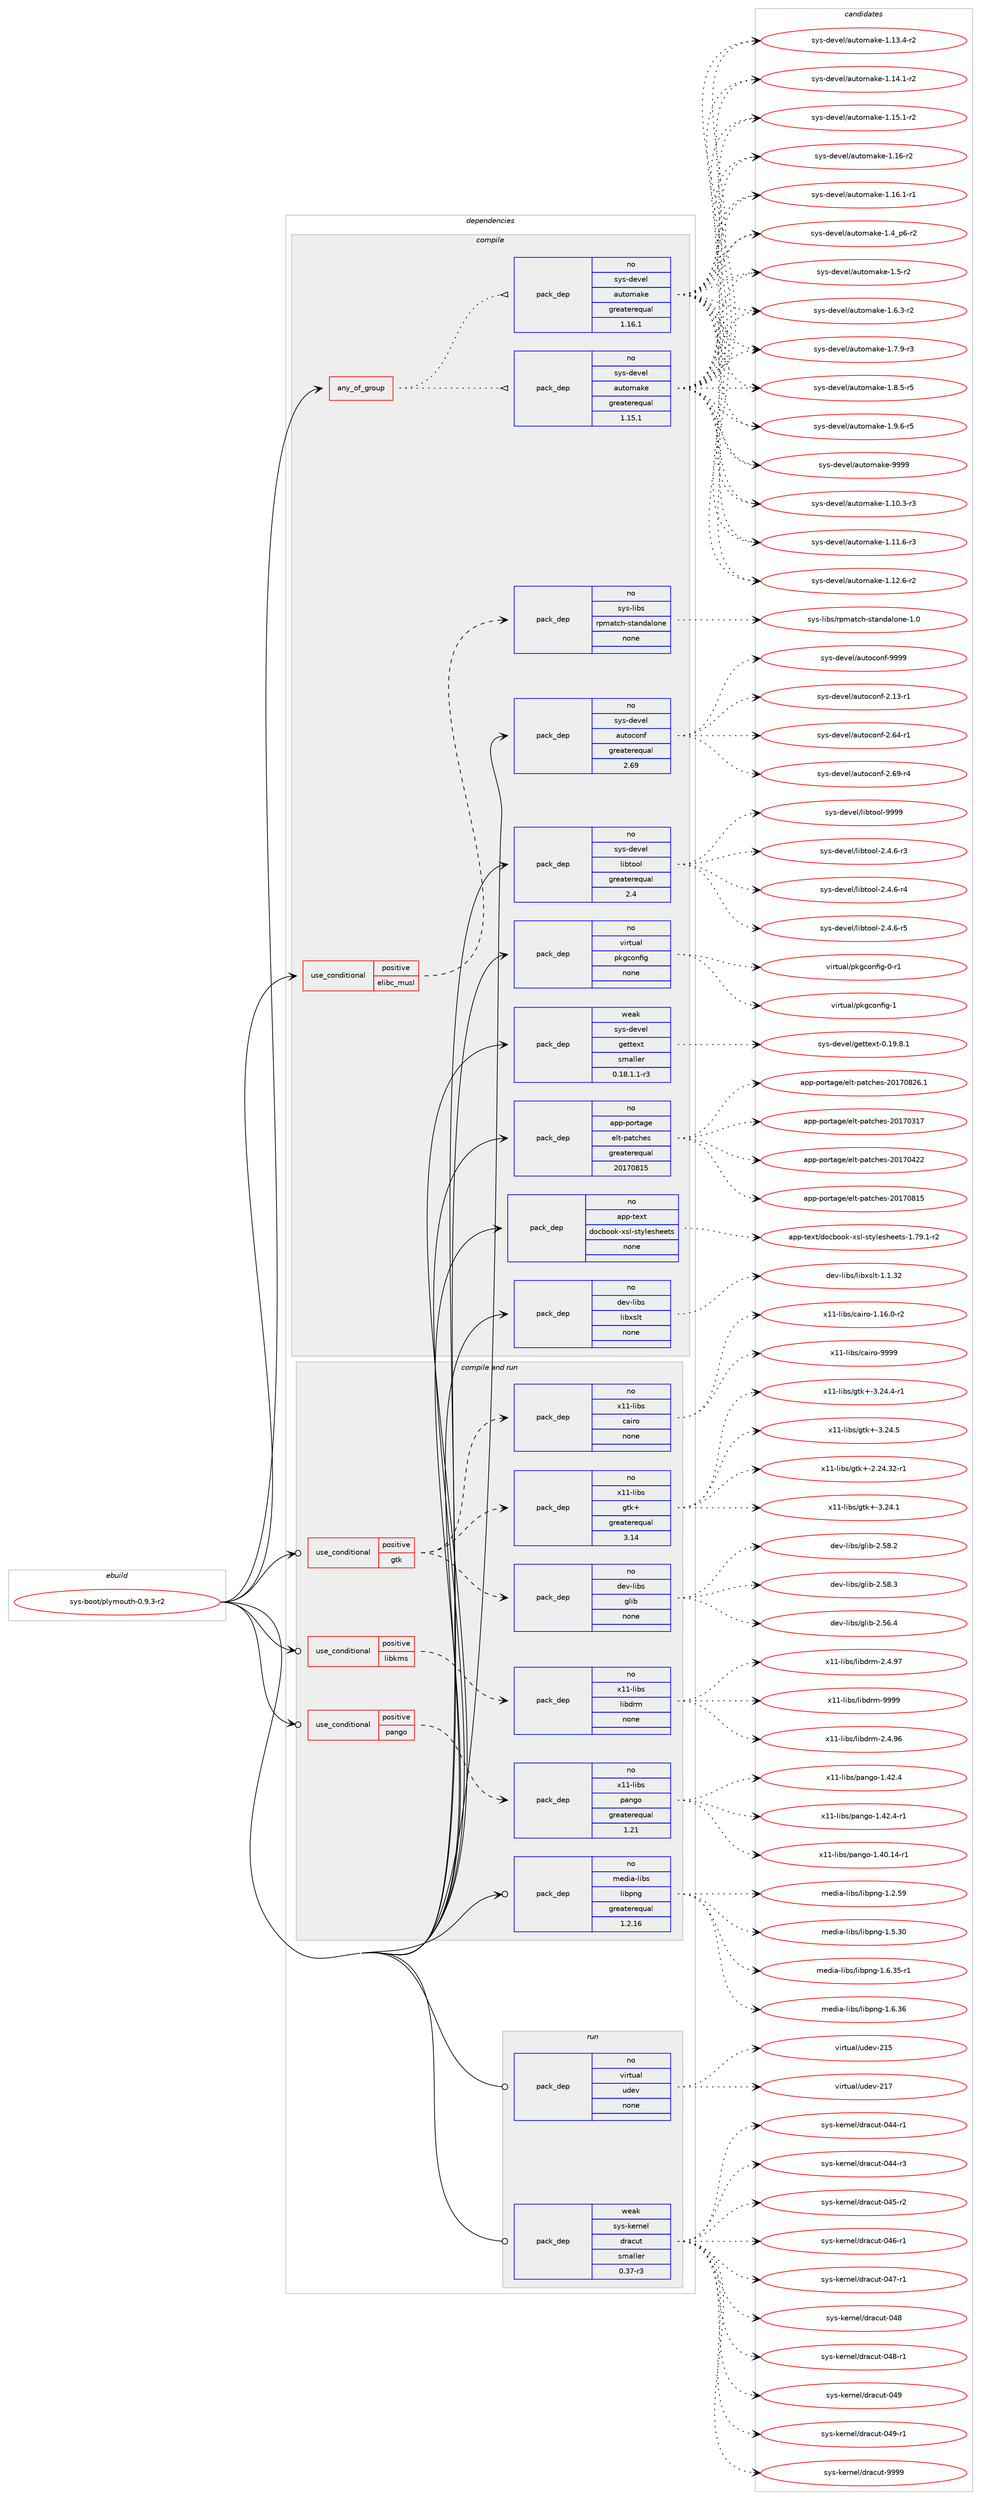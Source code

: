 digraph prolog {

# *************
# Graph options
# *************

newrank=true;
concentrate=true;
compound=true;
graph [rankdir=LR,fontname=Helvetica,fontsize=10,ranksep=1.5];#, ranksep=2.5, nodesep=0.2];
edge  [arrowhead=vee];
node  [fontname=Helvetica,fontsize=10];

# **********
# The ebuild
# **********

subgraph cluster_leftcol {
color=gray;
rank=same;
label=<<i>ebuild</i>>;
id [label="sys-boot/plymouth-0.9.3-r2", color=red, width=4, href="../sys-boot/plymouth-0.9.3-r2.svg"];
}

# ****************
# The dependencies
# ****************

subgraph cluster_midcol {
color=gray;
label=<<i>dependencies</i>>;
subgraph cluster_compile {
fillcolor="#eeeeee";
style=filled;
label=<<i>compile</i>>;
subgraph any27301 {
dependency1719548 [label=<<TABLE BORDER="0" CELLBORDER="1" CELLSPACING="0" CELLPADDING="4"><TR><TD CELLPADDING="10">any_of_group</TD></TR></TABLE>>, shape=none, color=red];subgraph pack1233144 {
dependency1719549 [label=<<TABLE BORDER="0" CELLBORDER="1" CELLSPACING="0" CELLPADDING="4" WIDTH="220"><TR><TD ROWSPAN="6" CELLPADDING="30">pack_dep</TD></TR><TR><TD WIDTH="110">no</TD></TR><TR><TD>sys-devel</TD></TR><TR><TD>automake</TD></TR><TR><TD>greaterequal</TD></TR><TR><TD>1.16.1</TD></TR></TABLE>>, shape=none, color=blue];
}
dependency1719548:e -> dependency1719549:w [weight=20,style="dotted",arrowhead="oinv"];
subgraph pack1233145 {
dependency1719550 [label=<<TABLE BORDER="0" CELLBORDER="1" CELLSPACING="0" CELLPADDING="4" WIDTH="220"><TR><TD ROWSPAN="6" CELLPADDING="30">pack_dep</TD></TR><TR><TD WIDTH="110">no</TD></TR><TR><TD>sys-devel</TD></TR><TR><TD>automake</TD></TR><TR><TD>greaterequal</TD></TR><TR><TD>1.15.1</TD></TR></TABLE>>, shape=none, color=blue];
}
dependency1719548:e -> dependency1719550:w [weight=20,style="dotted",arrowhead="oinv"];
}
id:e -> dependency1719548:w [weight=20,style="solid",arrowhead="vee"];
subgraph cond458223 {
dependency1719551 [label=<<TABLE BORDER="0" CELLBORDER="1" CELLSPACING="0" CELLPADDING="4"><TR><TD ROWSPAN="3" CELLPADDING="10">use_conditional</TD></TR><TR><TD>positive</TD></TR><TR><TD>elibc_musl</TD></TR></TABLE>>, shape=none, color=red];
subgraph pack1233146 {
dependency1719552 [label=<<TABLE BORDER="0" CELLBORDER="1" CELLSPACING="0" CELLPADDING="4" WIDTH="220"><TR><TD ROWSPAN="6" CELLPADDING="30">pack_dep</TD></TR><TR><TD WIDTH="110">no</TD></TR><TR><TD>sys-libs</TD></TR><TR><TD>rpmatch-standalone</TD></TR><TR><TD>none</TD></TR><TR><TD></TD></TR></TABLE>>, shape=none, color=blue];
}
dependency1719551:e -> dependency1719552:w [weight=20,style="dashed",arrowhead="vee"];
}
id:e -> dependency1719551:w [weight=20,style="solid",arrowhead="vee"];
subgraph pack1233147 {
dependency1719553 [label=<<TABLE BORDER="0" CELLBORDER="1" CELLSPACING="0" CELLPADDING="4" WIDTH="220"><TR><TD ROWSPAN="6" CELLPADDING="30">pack_dep</TD></TR><TR><TD WIDTH="110">no</TD></TR><TR><TD>app-portage</TD></TR><TR><TD>elt-patches</TD></TR><TR><TD>greaterequal</TD></TR><TR><TD>20170815</TD></TR></TABLE>>, shape=none, color=blue];
}
id:e -> dependency1719553:w [weight=20,style="solid",arrowhead="vee"];
subgraph pack1233148 {
dependency1719554 [label=<<TABLE BORDER="0" CELLBORDER="1" CELLSPACING="0" CELLPADDING="4" WIDTH="220"><TR><TD ROWSPAN="6" CELLPADDING="30">pack_dep</TD></TR><TR><TD WIDTH="110">no</TD></TR><TR><TD>app-text</TD></TR><TR><TD>docbook-xsl-stylesheets</TD></TR><TR><TD>none</TD></TR><TR><TD></TD></TR></TABLE>>, shape=none, color=blue];
}
id:e -> dependency1719554:w [weight=20,style="solid",arrowhead="vee"];
subgraph pack1233149 {
dependency1719555 [label=<<TABLE BORDER="0" CELLBORDER="1" CELLSPACING="0" CELLPADDING="4" WIDTH="220"><TR><TD ROWSPAN="6" CELLPADDING="30">pack_dep</TD></TR><TR><TD WIDTH="110">no</TD></TR><TR><TD>dev-libs</TD></TR><TR><TD>libxslt</TD></TR><TR><TD>none</TD></TR><TR><TD></TD></TR></TABLE>>, shape=none, color=blue];
}
id:e -> dependency1719555:w [weight=20,style="solid",arrowhead="vee"];
subgraph pack1233150 {
dependency1719556 [label=<<TABLE BORDER="0" CELLBORDER="1" CELLSPACING="0" CELLPADDING="4" WIDTH="220"><TR><TD ROWSPAN="6" CELLPADDING="30">pack_dep</TD></TR><TR><TD WIDTH="110">no</TD></TR><TR><TD>sys-devel</TD></TR><TR><TD>autoconf</TD></TR><TR><TD>greaterequal</TD></TR><TR><TD>2.69</TD></TR></TABLE>>, shape=none, color=blue];
}
id:e -> dependency1719556:w [weight=20,style="solid",arrowhead="vee"];
subgraph pack1233151 {
dependency1719557 [label=<<TABLE BORDER="0" CELLBORDER="1" CELLSPACING="0" CELLPADDING="4" WIDTH="220"><TR><TD ROWSPAN="6" CELLPADDING="30">pack_dep</TD></TR><TR><TD WIDTH="110">no</TD></TR><TR><TD>sys-devel</TD></TR><TR><TD>libtool</TD></TR><TR><TD>greaterequal</TD></TR><TR><TD>2.4</TD></TR></TABLE>>, shape=none, color=blue];
}
id:e -> dependency1719557:w [weight=20,style="solid",arrowhead="vee"];
subgraph pack1233152 {
dependency1719558 [label=<<TABLE BORDER="0" CELLBORDER="1" CELLSPACING="0" CELLPADDING="4" WIDTH="220"><TR><TD ROWSPAN="6" CELLPADDING="30">pack_dep</TD></TR><TR><TD WIDTH="110">no</TD></TR><TR><TD>virtual</TD></TR><TR><TD>pkgconfig</TD></TR><TR><TD>none</TD></TR><TR><TD></TD></TR></TABLE>>, shape=none, color=blue];
}
id:e -> dependency1719558:w [weight=20,style="solid",arrowhead="vee"];
subgraph pack1233153 {
dependency1719559 [label=<<TABLE BORDER="0" CELLBORDER="1" CELLSPACING="0" CELLPADDING="4" WIDTH="220"><TR><TD ROWSPAN="6" CELLPADDING="30">pack_dep</TD></TR><TR><TD WIDTH="110">weak</TD></TR><TR><TD>sys-devel</TD></TR><TR><TD>gettext</TD></TR><TR><TD>smaller</TD></TR><TR><TD>0.18.1.1-r3</TD></TR></TABLE>>, shape=none, color=blue];
}
id:e -> dependency1719559:w [weight=20,style="solid",arrowhead="vee"];
}
subgraph cluster_compileandrun {
fillcolor="#eeeeee";
style=filled;
label=<<i>compile and run</i>>;
subgraph cond458224 {
dependency1719560 [label=<<TABLE BORDER="0" CELLBORDER="1" CELLSPACING="0" CELLPADDING="4"><TR><TD ROWSPAN="3" CELLPADDING="10">use_conditional</TD></TR><TR><TD>positive</TD></TR><TR><TD>gtk</TD></TR></TABLE>>, shape=none, color=red];
subgraph pack1233154 {
dependency1719561 [label=<<TABLE BORDER="0" CELLBORDER="1" CELLSPACING="0" CELLPADDING="4" WIDTH="220"><TR><TD ROWSPAN="6" CELLPADDING="30">pack_dep</TD></TR><TR><TD WIDTH="110">no</TD></TR><TR><TD>dev-libs</TD></TR><TR><TD>glib</TD></TR><TR><TD>none</TD></TR><TR><TD></TD></TR></TABLE>>, shape=none, color=blue];
}
dependency1719560:e -> dependency1719561:w [weight=20,style="dashed",arrowhead="vee"];
subgraph pack1233155 {
dependency1719562 [label=<<TABLE BORDER="0" CELLBORDER="1" CELLSPACING="0" CELLPADDING="4" WIDTH="220"><TR><TD ROWSPAN="6" CELLPADDING="30">pack_dep</TD></TR><TR><TD WIDTH="110">no</TD></TR><TR><TD>x11-libs</TD></TR><TR><TD>gtk+</TD></TR><TR><TD>greaterequal</TD></TR><TR><TD>3.14</TD></TR></TABLE>>, shape=none, color=blue];
}
dependency1719560:e -> dependency1719562:w [weight=20,style="dashed",arrowhead="vee"];
subgraph pack1233156 {
dependency1719563 [label=<<TABLE BORDER="0" CELLBORDER="1" CELLSPACING="0" CELLPADDING="4" WIDTH="220"><TR><TD ROWSPAN="6" CELLPADDING="30">pack_dep</TD></TR><TR><TD WIDTH="110">no</TD></TR><TR><TD>x11-libs</TD></TR><TR><TD>cairo</TD></TR><TR><TD>none</TD></TR><TR><TD></TD></TR></TABLE>>, shape=none, color=blue];
}
dependency1719560:e -> dependency1719563:w [weight=20,style="dashed",arrowhead="vee"];
}
id:e -> dependency1719560:w [weight=20,style="solid",arrowhead="odotvee"];
subgraph cond458225 {
dependency1719564 [label=<<TABLE BORDER="0" CELLBORDER="1" CELLSPACING="0" CELLPADDING="4"><TR><TD ROWSPAN="3" CELLPADDING="10">use_conditional</TD></TR><TR><TD>positive</TD></TR><TR><TD>libkms</TD></TR></TABLE>>, shape=none, color=red];
subgraph pack1233157 {
dependency1719565 [label=<<TABLE BORDER="0" CELLBORDER="1" CELLSPACING="0" CELLPADDING="4" WIDTH="220"><TR><TD ROWSPAN="6" CELLPADDING="30">pack_dep</TD></TR><TR><TD WIDTH="110">no</TD></TR><TR><TD>x11-libs</TD></TR><TR><TD>libdrm</TD></TR><TR><TD>none</TD></TR><TR><TD></TD></TR></TABLE>>, shape=none, color=blue];
}
dependency1719564:e -> dependency1719565:w [weight=20,style="dashed",arrowhead="vee"];
}
id:e -> dependency1719564:w [weight=20,style="solid",arrowhead="odotvee"];
subgraph cond458226 {
dependency1719566 [label=<<TABLE BORDER="0" CELLBORDER="1" CELLSPACING="0" CELLPADDING="4"><TR><TD ROWSPAN="3" CELLPADDING="10">use_conditional</TD></TR><TR><TD>positive</TD></TR><TR><TD>pango</TD></TR></TABLE>>, shape=none, color=red];
subgraph pack1233158 {
dependency1719567 [label=<<TABLE BORDER="0" CELLBORDER="1" CELLSPACING="0" CELLPADDING="4" WIDTH="220"><TR><TD ROWSPAN="6" CELLPADDING="30">pack_dep</TD></TR><TR><TD WIDTH="110">no</TD></TR><TR><TD>x11-libs</TD></TR><TR><TD>pango</TD></TR><TR><TD>greaterequal</TD></TR><TR><TD>1.21</TD></TR></TABLE>>, shape=none, color=blue];
}
dependency1719566:e -> dependency1719567:w [weight=20,style="dashed",arrowhead="vee"];
}
id:e -> dependency1719566:w [weight=20,style="solid",arrowhead="odotvee"];
subgraph pack1233159 {
dependency1719568 [label=<<TABLE BORDER="0" CELLBORDER="1" CELLSPACING="0" CELLPADDING="4" WIDTH="220"><TR><TD ROWSPAN="6" CELLPADDING="30">pack_dep</TD></TR><TR><TD WIDTH="110">no</TD></TR><TR><TD>media-libs</TD></TR><TR><TD>libpng</TD></TR><TR><TD>greaterequal</TD></TR><TR><TD>1.2.16</TD></TR></TABLE>>, shape=none, color=blue];
}
id:e -> dependency1719568:w [weight=20,style="solid",arrowhead="odotvee"];
}
subgraph cluster_run {
fillcolor="#eeeeee";
style=filled;
label=<<i>run</i>>;
subgraph pack1233160 {
dependency1719569 [label=<<TABLE BORDER="0" CELLBORDER="1" CELLSPACING="0" CELLPADDING="4" WIDTH="220"><TR><TD ROWSPAN="6" CELLPADDING="30">pack_dep</TD></TR><TR><TD WIDTH="110">no</TD></TR><TR><TD>virtual</TD></TR><TR><TD>udev</TD></TR><TR><TD>none</TD></TR><TR><TD></TD></TR></TABLE>>, shape=none, color=blue];
}
id:e -> dependency1719569:w [weight=20,style="solid",arrowhead="odot"];
subgraph pack1233161 {
dependency1719570 [label=<<TABLE BORDER="0" CELLBORDER="1" CELLSPACING="0" CELLPADDING="4" WIDTH="220"><TR><TD ROWSPAN="6" CELLPADDING="30">pack_dep</TD></TR><TR><TD WIDTH="110">weak</TD></TR><TR><TD>sys-kernel</TD></TR><TR><TD>dracut</TD></TR><TR><TD>smaller</TD></TR><TR><TD>0.37-r3</TD></TR></TABLE>>, shape=none, color=blue];
}
id:e -> dependency1719570:w [weight=20,style="solid",arrowhead="odot"];
}
}

# **************
# The candidates
# **************

subgraph cluster_choices {
rank=same;
color=gray;
label=<<i>candidates</i>>;

subgraph choice1233144 {
color=black;
nodesep=1;
choice11512111545100101118101108479711711611110997107101454946494846514511451 [label="sys-devel/automake-1.10.3-r3", color=red, width=4,href="../sys-devel/automake-1.10.3-r3.svg"];
choice11512111545100101118101108479711711611110997107101454946494946544511451 [label="sys-devel/automake-1.11.6-r3", color=red, width=4,href="../sys-devel/automake-1.11.6-r3.svg"];
choice11512111545100101118101108479711711611110997107101454946495046544511450 [label="sys-devel/automake-1.12.6-r2", color=red, width=4,href="../sys-devel/automake-1.12.6-r2.svg"];
choice11512111545100101118101108479711711611110997107101454946495146524511450 [label="sys-devel/automake-1.13.4-r2", color=red, width=4,href="../sys-devel/automake-1.13.4-r2.svg"];
choice11512111545100101118101108479711711611110997107101454946495246494511450 [label="sys-devel/automake-1.14.1-r2", color=red, width=4,href="../sys-devel/automake-1.14.1-r2.svg"];
choice11512111545100101118101108479711711611110997107101454946495346494511450 [label="sys-devel/automake-1.15.1-r2", color=red, width=4,href="../sys-devel/automake-1.15.1-r2.svg"];
choice1151211154510010111810110847971171161111099710710145494649544511450 [label="sys-devel/automake-1.16-r2", color=red, width=4,href="../sys-devel/automake-1.16-r2.svg"];
choice11512111545100101118101108479711711611110997107101454946495446494511449 [label="sys-devel/automake-1.16.1-r1", color=red, width=4,href="../sys-devel/automake-1.16.1-r1.svg"];
choice115121115451001011181011084797117116111109971071014549465295112544511450 [label="sys-devel/automake-1.4_p6-r2", color=red, width=4,href="../sys-devel/automake-1.4_p6-r2.svg"];
choice11512111545100101118101108479711711611110997107101454946534511450 [label="sys-devel/automake-1.5-r2", color=red, width=4,href="../sys-devel/automake-1.5-r2.svg"];
choice115121115451001011181011084797117116111109971071014549465446514511450 [label="sys-devel/automake-1.6.3-r2", color=red, width=4,href="../sys-devel/automake-1.6.3-r2.svg"];
choice115121115451001011181011084797117116111109971071014549465546574511451 [label="sys-devel/automake-1.7.9-r3", color=red, width=4,href="../sys-devel/automake-1.7.9-r3.svg"];
choice115121115451001011181011084797117116111109971071014549465646534511453 [label="sys-devel/automake-1.8.5-r5", color=red, width=4,href="../sys-devel/automake-1.8.5-r5.svg"];
choice115121115451001011181011084797117116111109971071014549465746544511453 [label="sys-devel/automake-1.9.6-r5", color=red, width=4,href="../sys-devel/automake-1.9.6-r5.svg"];
choice115121115451001011181011084797117116111109971071014557575757 [label="sys-devel/automake-9999", color=red, width=4,href="../sys-devel/automake-9999.svg"];
dependency1719549:e -> choice11512111545100101118101108479711711611110997107101454946494846514511451:w [style=dotted,weight="100"];
dependency1719549:e -> choice11512111545100101118101108479711711611110997107101454946494946544511451:w [style=dotted,weight="100"];
dependency1719549:e -> choice11512111545100101118101108479711711611110997107101454946495046544511450:w [style=dotted,weight="100"];
dependency1719549:e -> choice11512111545100101118101108479711711611110997107101454946495146524511450:w [style=dotted,weight="100"];
dependency1719549:e -> choice11512111545100101118101108479711711611110997107101454946495246494511450:w [style=dotted,weight="100"];
dependency1719549:e -> choice11512111545100101118101108479711711611110997107101454946495346494511450:w [style=dotted,weight="100"];
dependency1719549:e -> choice1151211154510010111810110847971171161111099710710145494649544511450:w [style=dotted,weight="100"];
dependency1719549:e -> choice11512111545100101118101108479711711611110997107101454946495446494511449:w [style=dotted,weight="100"];
dependency1719549:e -> choice115121115451001011181011084797117116111109971071014549465295112544511450:w [style=dotted,weight="100"];
dependency1719549:e -> choice11512111545100101118101108479711711611110997107101454946534511450:w [style=dotted,weight="100"];
dependency1719549:e -> choice115121115451001011181011084797117116111109971071014549465446514511450:w [style=dotted,weight="100"];
dependency1719549:e -> choice115121115451001011181011084797117116111109971071014549465546574511451:w [style=dotted,weight="100"];
dependency1719549:e -> choice115121115451001011181011084797117116111109971071014549465646534511453:w [style=dotted,weight="100"];
dependency1719549:e -> choice115121115451001011181011084797117116111109971071014549465746544511453:w [style=dotted,weight="100"];
dependency1719549:e -> choice115121115451001011181011084797117116111109971071014557575757:w [style=dotted,weight="100"];
}
subgraph choice1233145 {
color=black;
nodesep=1;
choice11512111545100101118101108479711711611110997107101454946494846514511451 [label="sys-devel/automake-1.10.3-r3", color=red, width=4,href="../sys-devel/automake-1.10.3-r3.svg"];
choice11512111545100101118101108479711711611110997107101454946494946544511451 [label="sys-devel/automake-1.11.6-r3", color=red, width=4,href="../sys-devel/automake-1.11.6-r3.svg"];
choice11512111545100101118101108479711711611110997107101454946495046544511450 [label="sys-devel/automake-1.12.6-r2", color=red, width=4,href="../sys-devel/automake-1.12.6-r2.svg"];
choice11512111545100101118101108479711711611110997107101454946495146524511450 [label="sys-devel/automake-1.13.4-r2", color=red, width=4,href="../sys-devel/automake-1.13.4-r2.svg"];
choice11512111545100101118101108479711711611110997107101454946495246494511450 [label="sys-devel/automake-1.14.1-r2", color=red, width=4,href="../sys-devel/automake-1.14.1-r2.svg"];
choice11512111545100101118101108479711711611110997107101454946495346494511450 [label="sys-devel/automake-1.15.1-r2", color=red, width=4,href="../sys-devel/automake-1.15.1-r2.svg"];
choice1151211154510010111810110847971171161111099710710145494649544511450 [label="sys-devel/automake-1.16-r2", color=red, width=4,href="../sys-devel/automake-1.16-r2.svg"];
choice11512111545100101118101108479711711611110997107101454946495446494511449 [label="sys-devel/automake-1.16.1-r1", color=red, width=4,href="../sys-devel/automake-1.16.1-r1.svg"];
choice115121115451001011181011084797117116111109971071014549465295112544511450 [label="sys-devel/automake-1.4_p6-r2", color=red, width=4,href="../sys-devel/automake-1.4_p6-r2.svg"];
choice11512111545100101118101108479711711611110997107101454946534511450 [label="sys-devel/automake-1.5-r2", color=red, width=4,href="../sys-devel/automake-1.5-r2.svg"];
choice115121115451001011181011084797117116111109971071014549465446514511450 [label="sys-devel/automake-1.6.3-r2", color=red, width=4,href="../sys-devel/automake-1.6.3-r2.svg"];
choice115121115451001011181011084797117116111109971071014549465546574511451 [label="sys-devel/automake-1.7.9-r3", color=red, width=4,href="../sys-devel/automake-1.7.9-r3.svg"];
choice115121115451001011181011084797117116111109971071014549465646534511453 [label="sys-devel/automake-1.8.5-r5", color=red, width=4,href="../sys-devel/automake-1.8.5-r5.svg"];
choice115121115451001011181011084797117116111109971071014549465746544511453 [label="sys-devel/automake-1.9.6-r5", color=red, width=4,href="../sys-devel/automake-1.9.6-r5.svg"];
choice115121115451001011181011084797117116111109971071014557575757 [label="sys-devel/automake-9999", color=red, width=4,href="../sys-devel/automake-9999.svg"];
dependency1719550:e -> choice11512111545100101118101108479711711611110997107101454946494846514511451:w [style=dotted,weight="100"];
dependency1719550:e -> choice11512111545100101118101108479711711611110997107101454946494946544511451:w [style=dotted,weight="100"];
dependency1719550:e -> choice11512111545100101118101108479711711611110997107101454946495046544511450:w [style=dotted,weight="100"];
dependency1719550:e -> choice11512111545100101118101108479711711611110997107101454946495146524511450:w [style=dotted,weight="100"];
dependency1719550:e -> choice11512111545100101118101108479711711611110997107101454946495246494511450:w [style=dotted,weight="100"];
dependency1719550:e -> choice11512111545100101118101108479711711611110997107101454946495346494511450:w [style=dotted,weight="100"];
dependency1719550:e -> choice1151211154510010111810110847971171161111099710710145494649544511450:w [style=dotted,weight="100"];
dependency1719550:e -> choice11512111545100101118101108479711711611110997107101454946495446494511449:w [style=dotted,weight="100"];
dependency1719550:e -> choice115121115451001011181011084797117116111109971071014549465295112544511450:w [style=dotted,weight="100"];
dependency1719550:e -> choice11512111545100101118101108479711711611110997107101454946534511450:w [style=dotted,weight="100"];
dependency1719550:e -> choice115121115451001011181011084797117116111109971071014549465446514511450:w [style=dotted,weight="100"];
dependency1719550:e -> choice115121115451001011181011084797117116111109971071014549465546574511451:w [style=dotted,weight="100"];
dependency1719550:e -> choice115121115451001011181011084797117116111109971071014549465646534511453:w [style=dotted,weight="100"];
dependency1719550:e -> choice115121115451001011181011084797117116111109971071014549465746544511453:w [style=dotted,weight="100"];
dependency1719550:e -> choice115121115451001011181011084797117116111109971071014557575757:w [style=dotted,weight="100"];
}
subgraph choice1233146 {
color=black;
nodesep=1;
choice115121115451081059811547114112109971169910445115116971101009710811111010145494648 [label="sys-libs/rpmatch-standalone-1.0", color=red, width=4,href="../sys-libs/rpmatch-standalone-1.0.svg"];
dependency1719552:e -> choice115121115451081059811547114112109971169910445115116971101009710811111010145494648:w [style=dotted,weight="100"];
}
subgraph choice1233147 {
color=black;
nodesep=1;
choice97112112451121111141169710310147101108116451129711699104101115455048495548514955 [label="app-portage/elt-patches-20170317", color=red, width=4,href="../app-portage/elt-patches-20170317.svg"];
choice97112112451121111141169710310147101108116451129711699104101115455048495548525050 [label="app-portage/elt-patches-20170422", color=red, width=4,href="../app-portage/elt-patches-20170422.svg"];
choice97112112451121111141169710310147101108116451129711699104101115455048495548564953 [label="app-portage/elt-patches-20170815", color=red, width=4,href="../app-portage/elt-patches-20170815.svg"];
choice971121124511211111411697103101471011081164511297116991041011154550484955485650544649 [label="app-portage/elt-patches-20170826.1", color=red, width=4,href="../app-portage/elt-patches-20170826.1.svg"];
dependency1719553:e -> choice97112112451121111141169710310147101108116451129711699104101115455048495548514955:w [style=dotted,weight="100"];
dependency1719553:e -> choice97112112451121111141169710310147101108116451129711699104101115455048495548525050:w [style=dotted,weight="100"];
dependency1719553:e -> choice97112112451121111141169710310147101108116451129711699104101115455048495548564953:w [style=dotted,weight="100"];
dependency1719553:e -> choice971121124511211111411697103101471011081164511297116991041011154550484955485650544649:w [style=dotted,weight="100"];
}
subgraph choice1233148 {
color=black;
nodesep=1;
choice97112112451161011201164710011199981111111074512011510845115116121108101115104101101116115454946555746494511450 [label="app-text/docbook-xsl-stylesheets-1.79.1-r2", color=red, width=4,href="../app-text/docbook-xsl-stylesheets-1.79.1-r2.svg"];
dependency1719554:e -> choice97112112451161011201164710011199981111111074512011510845115116121108101115104101101116115454946555746494511450:w [style=dotted,weight="100"];
}
subgraph choice1233149 {
color=black;
nodesep=1;
choice1001011184510810598115471081059812011510811645494649465150 [label="dev-libs/libxslt-1.1.32", color=red, width=4,href="../dev-libs/libxslt-1.1.32.svg"];
dependency1719555:e -> choice1001011184510810598115471081059812011510811645494649465150:w [style=dotted,weight="100"];
}
subgraph choice1233150 {
color=black;
nodesep=1;
choice1151211154510010111810110847971171161119911111010245504649514511449 [label="sys-devel/autoconf-2.13-r1", color=red, width=4,href="../sys-devel/autoconf-2.13-r1.svg"];
choice1151211154510010111810110847971171161119911111010245504654524511449 [label="sys-devel/autoconf-2.64-r1", color=red, width=4,href="../sys-devel/autoconf-2.64-r1.svg"];
choice1151211154510010111810110847971171161119911111010245504654574511452 [label="sys-devel/autoconf-2.69-r4", color=red, width=4,href="../sys-devel/autoconf-2.69-r4.svg"];
choice115121115451001011181011084797117116111991111101024557575757 [label="sys-devel/autoconf-9999", color=red, width=4,href="../sys-devel/autoconf-9999.svg"];
dependency1719556:e -> choice1151211154510010111810110847971171161119911111010245504649514511449:w [style=dotted,weight="100"];
dependency1719556:e -> choice1151211154510010111810110847971171161119911111010245504654524511449:w [style=dotted,weight="100"];
dependency1719556:e -> choice1151211154510010111810110847971171161119911111010245504654574511452:w [style=dotted,weight="100"];
dependency1719556:e -> choice115121115451001011181011084797117116111991111101024557575757:w [style=dotted,weight="100"];
}
subgraph choice1233151 {
color=black;
nodesep=1;
choice1151211154510010111810110847108105981161111111084550465246544511451 [label="sys-devel/libtool-2.4.6-r3", color=red, width=4,href="../sys-devel/libtool-2.4.6-r3.svg"];
choice1151211154510010111810110847108105981161111111084550465246544511452 [label="sys-devel/libtool-2.4.6-r4", color=red, width=4,href="../sys-devel/libtool-2.4.6-r4.svg"];
choice1151211154510010111810110847108105981161111111084550465246544511453 [label="sys-devel/libtool-2.4.6-r5", color=red, width=4,href="../sys-devel/libtool-2.4.6-r5.svg"];
choice1151211154510010111810110847108105981161111111084557575757 [label="sys-devel/libtool-9999", color=red, width=4,href="../sys-devel/libtool-9999.svg"];
dependency1719557:e -> choice1151211154510010111810110847108105981161111111084550465246544511451:w [style=dotted,weight="100"];
dependency1719557:e -> choice1151211154510010111810110847108105981161111111084550465246544511452:w [style=dotted,weight="100"];
dependency1719557:e -> choice1151211154510010111810110847108105981161111111084550465246544511453:w [style=dotted,weight="100"];
dependency1719557:e -> choice1151211154510010111810110847108105981161111111084557575757:w [style=dotted,weight="100"];
}
subgraph choice1233152 {
color=black;
nodesep=1;
choice11810511411611797108471121071039911111010210510345484511449 [label="virtual/pkgconfig-0-r1", color=red, width=4,href="../virtual/pkgconfig-0-r1.svg"];
choice1181051141161179710847112107103991111101021051034549 [label="virtual/pkgconfig-1", color=red, width=4,href="../virtual/pkgconfig-1.svg"];
dependency1719558:e -> choice11810511411611797108471121071039911111010210510345484511449:w [style=dotted,weight="100"];
dependency1719558:e -> choice1181051141161179710847112107103991111101021051034549:w [style=dotted,weight="100"];
}
subgraph choice1233153 {
color=black;
nodesep=1;
choice1151211154510010111810110847103101116116101120116454846495746564649 [label="sys-devel/gettext-0.19.8.1", color=red, width=4,href="../sys-devel/gettext-0.19.8.1.svg"];
dependency1719559:e -> choice1151211154510010111810110847103101116116101120116454846495746564649:w [style=dotted,weight="100"];
}
subgraph choice1233154 {
color=black;
nodesep=1;
choice1001011184510810598115471031081059845504653544652 [label="dev-libs/glib-2.56.4", color=red, width=4,href="../dev-libs/glib-2.56.4.svg"];
choice1001011184510810598115471031081059845504653564650 [label="dev-libs/glib-2.58.2", color=red, width=4,href="../dev-libs/glib-2.58.2.svg"];
choice1001011184510810598115471031081059845504653564651 [label="dev-libs/glib-2.58.3", color=red, width=4,href="../dev-libs/glib-2.58.3.svg"];
dependency1719561:e -> choice1001011184510810598115471031081059845504653544652:w [style=dotted,weight="100"];
dependency1719561:e -> choice1001011184510810598115471031081059845504653564650:w [style=dotted,weight="100"];
dependency1719561:e -> choice1001011184510810598115471031081059845504653564651:w [style=dotted,weight="100"];
}
subgraph choice1233155 {
color=black;
nodesep=1;
choice12049494510810598115471031161074345504650524651504511449 [label="x11-libs/gtk+-2.24.32-r1", color=red, width=4,href="../x11-libs/gtk+-2.24.32-r1.svg"];
choice12049494510810598115471031161074345514650524649 [label="x11-libs/gtk+-3.24.1", color=red, width=4,href="../x11-libs/gtk+-3.24.1.svg"];
choice120494945108105981154710311610743455146505246524511449 [label="x11-libs/gtk+-3.24.4-r1", color=red, width=4,href="../x11-libs/gtk+-3.24.4-r1.svg"];
choice12049494510810598115471031161074345514650524653 [label="x11-libs/gtk+-3.24.5", color=red, width=4,href="../x11-libs/gtk+-3.24.5.svg"];
dependency1719562:e -> choice12049494510810598115471031161074345504650524651504511449:w [style=dotted,weight="100"];
dependency1719562:e -> choice12049494510810598115471031161074345514650524649:w [style=dotted,weight="100"];
dependency1719562:e -> choice120494945108105981154710311610743455146505246524511449:w [style=dotted,weight="100"];
dependency1719562:e -> choice12049494510810598115471031161074345514650524653:w [style=dotted,weight="100"];
}
subgraph choice1233156 {
color=black;
nodesep=1;
choice12049494510810598115479997105114111454946495446484511450 [label="x11-libs/cairo-1.16.0-r2", color=red, width=4,href="../x11-libs/cairo-1.16.0-r2.svg"];
choice120494945108105981154799971051141114557575757 [label="x11-libs/cairo-9999", color=red, width=4,href="../x11-libs/cairo-9999.svg"];
dependency1719563:e -> choice12049494510810598115479997105114111454946495446484511450:w [style=dotted,weight="100"];
dependency1719563:e -> choice120494945108105981154799971051141114557575757:w [style=dotted,weight="100"];
}
subgraph choice1233157 {
color=black;
nodesep=1;
choice12049494510810598115471081059810011410945504652465754 [label="x11-libs/libdrm-2.4.96", color=red, width=4,href="../x11-libs/libdrm-2.4.96.svg"];
choice12049494510810598115471081059810011410945504652465755 [label="x11-libs/libdrm-2.4.97", color=red, width=4,href="../x11-libs/libdrm-2.4.97.svg"];
choice1204949451081059811547108105981001141094557575757 [label="x11-libs/libdrm-9999", color=red, width=4,href="../x11-libs/libdrm-9999.svg"];
dependency1719565:e -> choice12049494510810598115471081059810011410945504652465754:w [style=dotted,weight="100"];
dependency1719565:e -> choice12049494510810598115471081059810011410945504652465755:w [style=dotted,weight="100"];
dependency1719565:e -> choice1204949451081059811547108105981001141094557575757:w [style=dotted,weight="100"];
}
subgraph choice1233158 {
color=black;
nodesep=1;
choice12049494510810598115471129711010311145494652484649524511449 [label="x11-libs/pango-1.40.14-r1", color=red, width=4,href="../x11-libs/pango-1.40.14-r1.svg"];
choice12049494510810598115471129711010311145494652504652 [label="x11-libs/pango-1.42.4", color=red, width=4,href="../x11-libs/pango-1.42.4.svg"];
choice120494945108105981154711297110103111454946525046524511449 [label="x11-libs/pango-1.42.4-r1", color=red, width=4,href="../x11-libs/pango-1.42.4-r1.svg"];
dependency1719567:e -> choice12049494510810598115471129711010311145494652484649524511449:w [style=dotted,weight="100"];
dependency1719567:e -> choice12049494510810598115471129711010311145494652504652:w [style=dotted,weight="100"];
dependency1719567:e -> choice120494945108105981154711297110103111454946525046524511449:w [style=dotted,weight="100"];
}
subgraph choice1233159 {
color=black;
nodesep=1;
choice109101100105974510810598115471081059811211010345494650465357 [label="media-libs/libpng-1.2.59", color=red, width=4,href="../media-libs/libpng-1.2.59.svg"];
choice109101100105974510810598115471081059811211010345494653465148 [label="media-libs/libpng-1.5.30", color=red, width=4,href="../media-libs/libpng-1.5.30.svg"];
choice1091011001059745108105981154710810598112110103454946544651534511449 [label="media-libs/libpng-1.6.35-r1", color=red, width=4,href="../media-libs/libpng-1.6.35-r1.svg"];
choice109101100105974510810598115471081059811211010345494654465154 [label="media-libs/libpng-1.6.36", color=red, width=4,href="../media-libs/libpng-1.6.36.svg"];
dependency1719568:e -> choice109101100105974510810598115471081059811211010345494650465357:w [style=dotted,weight="100"];
dependency1719568:e -> choice109101100105974510810598115471081059811211010345494653465148:w [style=dotted,weight="100"];
dependency1719568:e -> choice1091011001059745108105981154710810598112110103454946544651534511449:w [style=dotted,weight="100"];
dependency1719568:e -> choice109101100105974510810598115471081059811211010345494654465154:w [style=dotted,weight="100"];
}
subgraph choice1233160 {
color=black;
nodesep=1;
choice118105114116117971084711710010111845504953 [label="virtual/udev-215", color=red, width=4,href="../virtual/udev-215.svg"];
choice118105114116117971084711710010111845504955 [label="virtual/udev-217", color=red, width=4,href="../virtual/udev-217.svg"];
dependency1719569:e -> choice118105114116117971084711710010111845504953:w [style=dotted,weight="100"];
dependency1719569:e -> choice118105114116117971084711710010111845504955:w [style=dotted,weight="100"];
}
subgraph choice1233161 {
color=black;
nodesep=1;
choice11512111545107101114110101108471001149799117116454852524511449 [label="sys-kernel/dracut-044-r1", color=red, width=4,href="../sys-kernel/dracut-044-r1.svg"];
choice11512111545107101114110101108471001149799117116454852524511451 [label="sys-kernel/dracut-044-r3", color=red, width=4,href="../sys-kernel/dracut-044-r3.svg"];
choice11512111545107101114110101108471001149799117116454852534511450 [label="sys-kernel/dracut-045-r2", color=red, width=4,href="../sys-kernel/dracut-045-r2.svg"];
choice11512111545107101114110101108471001149799117116454852544511449 [label="sys-kernel/dracut-046-r1", color=red, width=4,href="../sys-kernel/dracut-046-r1.svg"];
choice11512111545107101114110101108471001149799117116454852554511449 [label="sys-kernel/dracut-047-r1", color=red, width=4,href="../sys-kernel/dracut-047-r1.svg"];
choice1151211154510710111411010110847100114979911711645485256 [label="sys-kernel/dracut-048", color=red, width=4,href="../sys-kernel/dracut-048.svg"];
choice11512111545107101114110101108471001149799117116454852564511449 [label="sys-kernel/dracut-048-r1", color=red, width=4,href="../sys-kernel/dracut-048-r1.svg"];
choice1151211154510710111411010110847100114979911711645485257 [label="sys-kernel/dracut-049", color=red, width=4,href="../sys-kernel/dracut-049.svg"];
choice11512111545107101114110101108471001149799117116454852574511449 [label="sys-kernel/dracut-049-r1", color=red, width=4,href="../sys-kernel/dracut-049-r1.svg"];
choice115121115451071011141101011084710011497991171164557575757 [label="sys-kernel/dracut-9999", color=red, width=4,href="../sys-kernel/dracut-9999.svg"];
dependency1719570:e -> choice11512111545107101114110101108471001149799117116454852524511449:w [style=dotted,weight="100"];
dependency1719570:e -> choice11512111545107101114110101108471001149799117116454852524511451:w [style=dotted,weight="100"];
dependency1719570:e -> choice11512111545107101114110101108471001149799117116454852534511450:w [style=dotted,weight="100"];
dependency1719570:e -> choice11512111545107101114110101108471001149799117116454852544511449:w [style=dotted,weight="100"];
dependency1719570:e -> choice11512111545107101114110101108471001149799117116454852554511449:w [style=dotted,weight="100"];
dependency1719570:e -> choice1151211154510710111411010110847100114979911711645485256:w [style=dotted,weight="100"];
dependency1719570:e -> choice11512111545107101114110101108471001149799117116454852564511449:w [style=dotted,weight="100"];
dependency1719570:e -> choice1151211154510710111411010110847100114979911711645485257:w [style=dotted,weight="100"];
dependency1719570:e -> choice11512111545107101114110101108471001149799117116454852574511449:w [style=dotted,weight="100"];
dependency1719570:e -> choice115121115451071011141101011084710011497991171164557575757:w [style=dotted,weight="100"];
}
}

}
